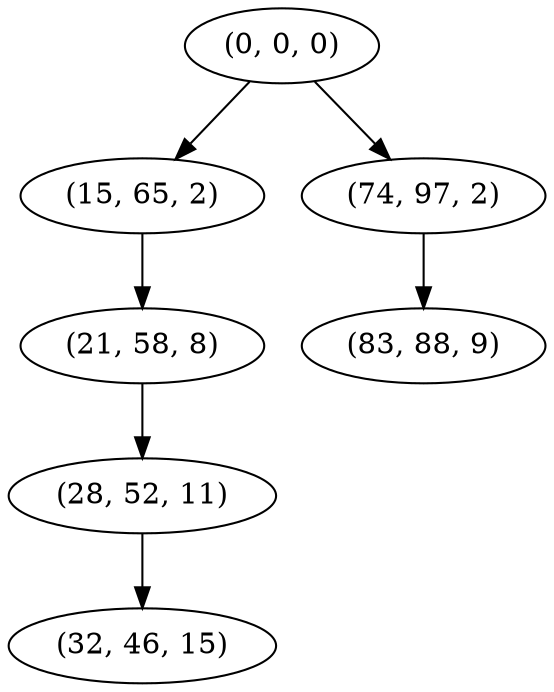digraph tree {
    "(0, 0, 0)";
    "(15, 65, 2)";
    "(21, 58, 8)";
    "(28, 52, 11)";
    "(32, 46, 15)";
    "(74, 97, 2)";
    "(83, 88, 9)";
    "(0, 0, 0)" -> "(15, 65, 2)";
    "(0, 0, 0)" -> "(74, 97, 2)";
    "(15, 65, 2)" -> "(21, 58, 8)";
    "(21, 58, 8)" -> "(28, 52, 11)";
    "(28, 52, 11)" -> "(32, 46, 15)";
    "(74, 97, 2)" -> "(83, 88, 9)";
}

